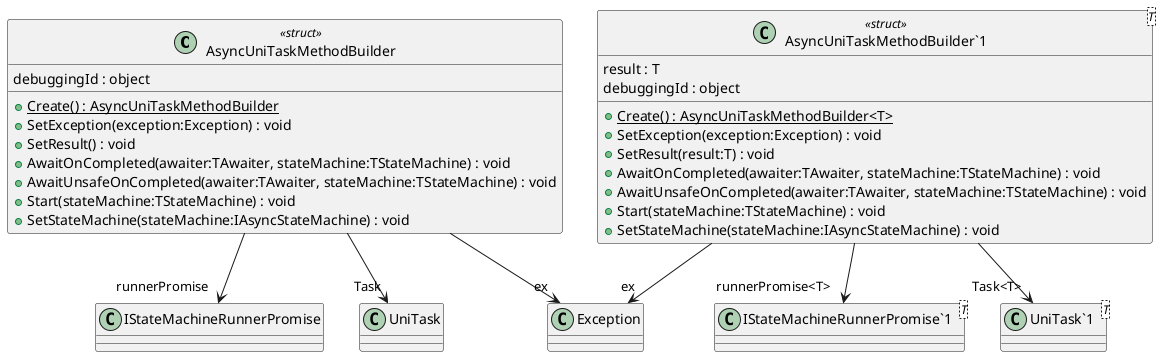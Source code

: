 @startuml
class AsyncUniTaskMethodBuilder <<struct>> {
    + {static} Create() : AsyncUniTaskMethodBuilder
    + SetException(exception:Exception) : void
    + SetResult() : void
    + AwaitOnCompleted(awaiter:TAwaiter, stateMachine:TStateMachine) : void
    + AwaitUnsafeOnCompleted(awaiter:TAwaiter, stateMachine:TStateMachine) : void
    + Start(stateMachine:TStateMachine) : void
    + SetStateMachine(stateMachine:IAsyncStateMachine) : void
    debuggingId : object
}
class "AsyncUniTaskMethodBuilder`1"<T> <<struct>> {
    result : T
    + {static} Create() : AsyncUniTaskMethodBuilder<T>
    + SetException(exception:Exception) : void
    + SetResult(result:T) : void
    + AwaitOnCompleted(awaiter:TAwaiter, stateMachine:TStateMachine) : void
    + AwaitUnsafeOnCompleted(awaiter:TAwaiter, stateMachine:TStateMachine) : void
    + Start(stateMachine:TStateMachine) : void
    + SetStateMachine(stateMachine:IAsyncStateMachine) : void
    debuggingId : object
}
class "IStateMachineRunnerPromise`1"<T> {
}
class "UniTask`1"<T> {
}
AsyncUniTaskMethodBuilder --> "runnerPromise" IStateMachineRunnerPromise
AsyncUniTaskMethodBuilder --> "ex" Exception
AsyncUniTaskMethodBuilder --> "Task" UniTask
"AsyncUniTaskMethodBuilder`1" --> "runnerPromise<T>" "IStateMachineRunnerPromise`1"
"AsyncUniTaskMethodBuilder`1" --> "ex" Exception
"AsyncUniTaskMethodBuilder`1" --> "Task<T>" "UniTask`1"
@enduml
